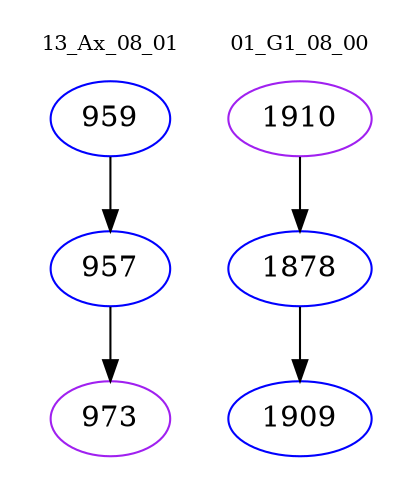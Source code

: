 digraph{
subgraph cluster_0 {
color = white
label = "13_Ax_08_01";
fontsize=10;
T0_959 [label="959", color="blue"]
T0_959 -> T0_957 [color="black"]
T0_957 [label="957", color="blue"]
T0_957 -> T0_973 [color="black"]
T0_973 [label="973", color="purple"]
}
subgraph cluster_1 {
color = white
label = "01_G1_08_00";
fontsize=10;
T1_1910 [label="1910", color="purple"]
T1_1910 -> T1_1878 [color="black"]
T1_1878 [label="1878", color="blue"]
T1_1878 -> T1_1909 [color="black"]
T1_1909 [label="1909", color="blue"]
}
}
